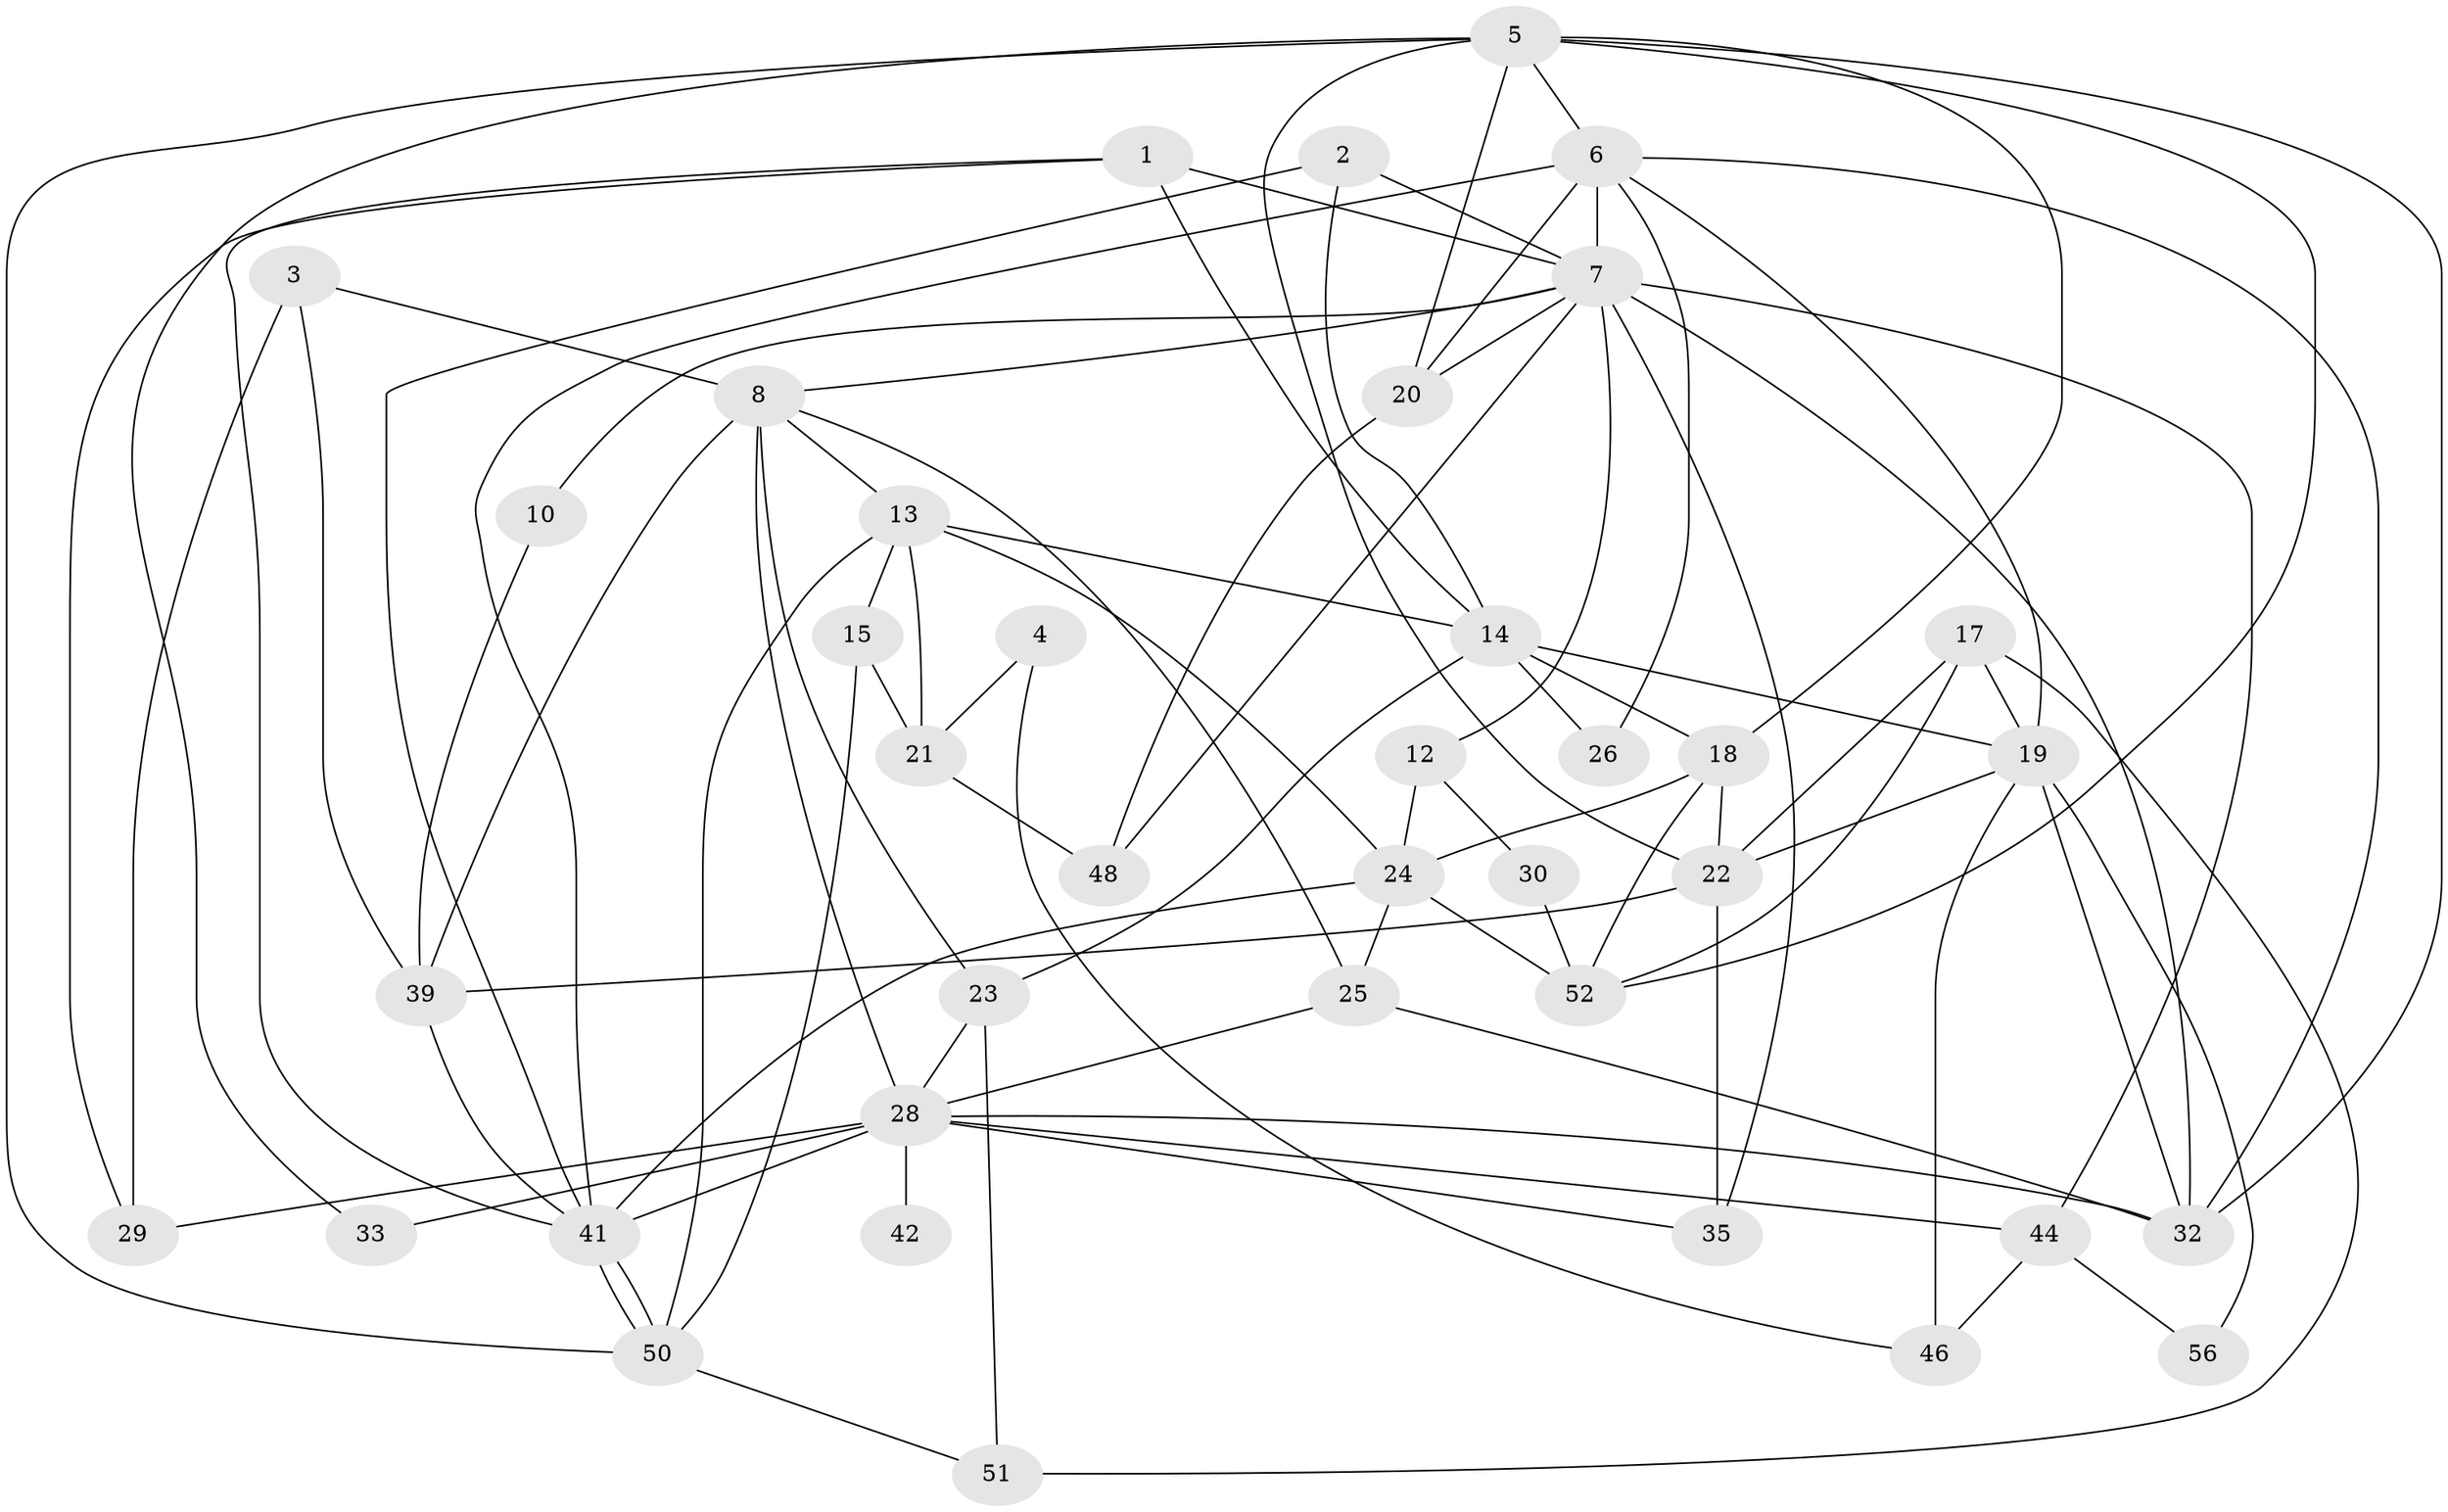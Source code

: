 // original degree distribution, {4: 0.21052631578947367, 3: 0.3157894736842105, 2: 0.14035087719298245, 6: 0.15789473684210525, 9: 0.017543859649122806, 5: 0.14035087719298245, 7: 0.017543859649122806}
// Generated by graph-tools (version 1.1) at 2025/11/02/27/25 16:11:23]
// undirected, 39 vertices, 89 edges
graph export_dot {
graph [start="1"]
  node [color=gray90,style=filled];
  1 [super="+11"];
  2;
  3;
  4;
  5 [super="+40"];
  6 [super="+16"];
  7 [super="+9"];
  8 [super="+36"];
  10;
  12 [super="+57"];
  13 [super="+43"];
  14 [super="+55"];
  15;
  17 [super="+37"];
  18 [super="+34"];
  19 [super="+38"];
  20 [super="+49"];
  21;
  22 [super="+27"];
  23;
  24 [super="+31"];
  25;
  26;
  28 [super="+54"];
  29;
  30;
  32 [super="+45"];
  33;
  35;
  39;
  41 [super="+47"];
  42;
  44;
  46;
  48;
  50;
  51;
  52 [super="+53"];
  56;
  1 -- 14;
  1 -- 41;
  1 -- 29;
  1 -- 7;
  2 -- 41;
  2 -- 14;
  2 -- 7;
  3 -- 29;
  3 -- 8;
  3 -- 39;
  4 -- 46;
  4 -- 21;
  5 -- 6;
  5 -- 18;
  5 -- 33;
  5 -- 52;
  5 -- 50;
  5 -- 20;
  5 -- 22;
  5 -- 32;
  6 -- 7;
  6 -- 26;
  6 -- 32;
  6 -- 19;
  6 -- 20;
  6 -- 41;
  7 -- 8;
  7 -- 10;
  7 -- 44;
  7 -- 20 [weight=2];
  7 -- 32 [weight=2];
  7 -- 48;
  7 -- 35;
  7 -- 12;
  8 -- 28;
  8 -- 13;
  8 -- 39;
  8 -- 25;
  8 -- 23;
  10 -- 39;
  12 -- 30;
  12 -- 24;
  13 -- 15;
  13 -- 50;
  13 -- 21;
  13 -- 24;
  13 -- 14;
  14 -- 26;
  14 -- 18 [weight=2];
  14 -- 23;
  14 -- 19;
  15 -- 50;
  15 -- 21;
  17 -- 19;
  17 -- 51;
  17 -- 52;
  17 -- 22;
  18 -- 22;
  18 -- 24;
  18 -- 52;
  19 -- 32;
  19 -- 46;
  19 -- 56;
  19 -- 22;
  20 -- 48;
  21 -- 48;
  22 -- 35;
  22 -- 39;
  23 -- 28;
  23 -- 51;
  24 -- 52;
  24 -- 25;
  24 -- 41;
  25 -- 32;
  25 -- 28;
  28 -- 29;
  28 -- 33;
  28 -- 42 [weight=2];
  28 -- 41;
  28 -- 35;
  28 -- 44;
  28 -- 32;
  30 -- 52 [weight=2];
  39 -- 41;
  41 -- 50;
  41 -- 50;
  44 -- 46;
  44 -- 56;
  50 -- 51;
}
